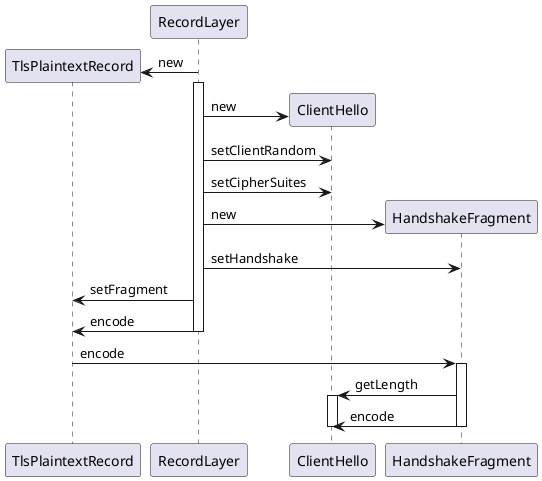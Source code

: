 @startuml
create TlsPlaintextRecord
RecordLayer->TlsPlaintextRecord: new
activate RecordLayer
create ClientHello
RecordLayer->ClientHello: new
RecordLayer->ClientHello: setClientRandom
RecordLayer->ClientHello: setCipherSuites
create HandshakeFragment
RecordLayer->HandshakeFragment: new
RecordLayer->HandshakeFragment: setHandshake
RecordLayer->TlsPlaintextRecord: setFragment
RecordLayer->TlsPlaintextRecord: encode
deactivate RecordLayer
TlsPlaintextRecord->HandshakeFragment: encode
activate HandshakeFragment
HandshakeFragment->ClientHello: getLength
activate ClientHello
HandshakeFragment->ClientHello: encode
deactivate HandshakeFragment
deactivate ClientHello
@enduml